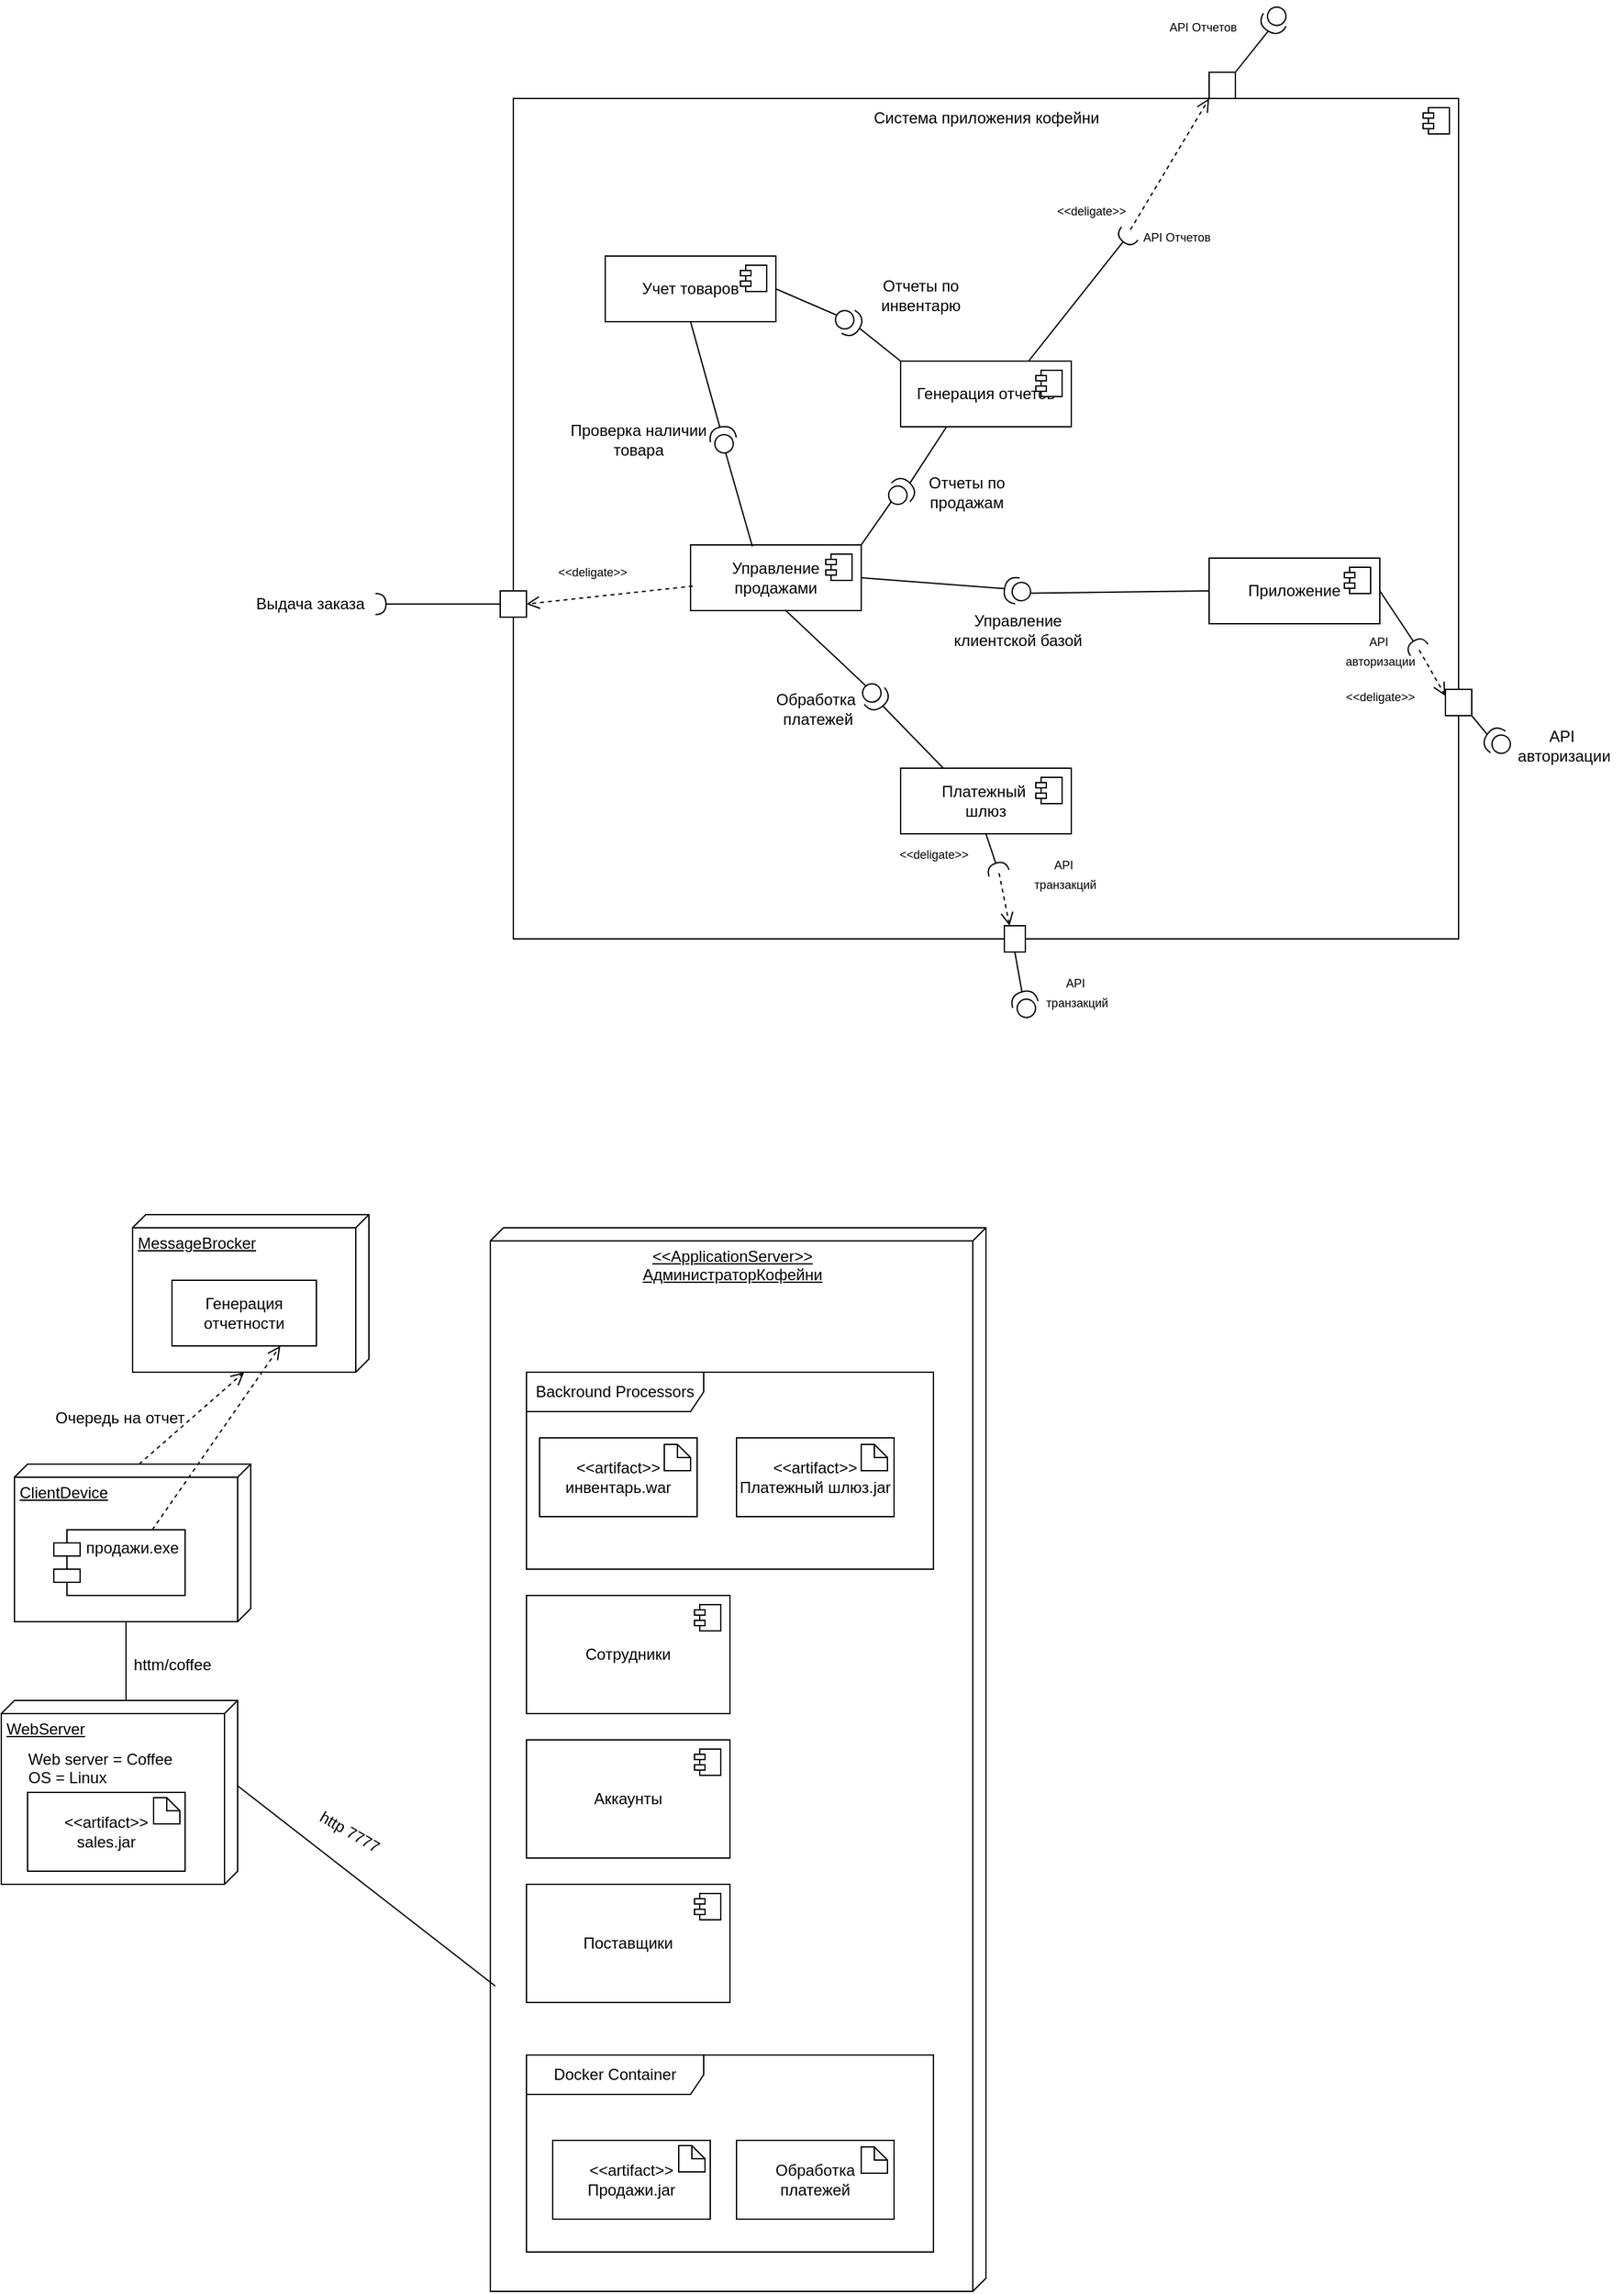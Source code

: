 <mxfile version="27.0.9">
  <diagram name="Страница — 1" id="q8ZDGUzupagNcR0ijYZk">
    <mxGraphModel dx="2253" dy="1946" grid="1" gridSize="10" guides="1" tooltips="1" connect="1" arrows="1" fold="1" page="1" pageScale="1" pageWidth="827" pageHeight="1169" math="0" shadow="0">
      <root>
        <mxCell id="0" />
        <mxCell id="1" parent="0" />
        <mxCell id="isBvtHBVdiavnymILCRP-2" value="&lt;div style=&quot;line-height: 140%;&quot;&gt;&lt;br&gt;&lt;/div&gt;" style="html=1;dropTarget=0;whiteSpace=wrap;" parent="1" vertex="1">
          <mxGeometry x="40" y="50" width="720" height="640" as="geometry" />
        </mxCell>
        <mxCell id="isBvtHBVdiavnymILCRP-3" value="" style="shape=module;jettyWidth=8;jettyHeight=4;" parent="isBvtHBVdiavnymILCRP-2" vertex="1">
          <mxGeometry x="1" width="20" height="20" relative="1" as="geometry">
            <mxPoint x="-27" y="7" as="offset" />
          </mxGeometry>
        </mxCell>
        <mxCell id="isBvtHBVdiavnymILCRP-4" value="Система приложения кофейни" style="text;html=1;align=center;verticalAlign=middle;resizable=0;points=[];autosize=1;strokeColor=none;fillColor=none;" parent="1" vertex="1">
          <mxGeometry x="300" y="50" width="200" height="30" as="geometry" />
        </mxCell>
        <mxCell id="isBvtHBVdiavnymILCRP-5" value="Учет товаров" style="html=1;dropTarget=0;whiteSpace=wrap;" parent="1" vertex="1">
          <mxGeometry x="110" y="170" width="130" height="50" as="geometry" />
        </mxCell>
        <mxCell id="isBvtHBVdiavnymILCRP-6" value="" style="shape=module;jettyWidth=8;jettyHeight=4;" parent="isBvtHBVdiavnymILCRP-5" vertex="1">
          <mxGeometry x="1" width="20" height="20" relative="1" as="geometry">
            <mxPoint x="-27" y="7" as="offset" />
          </mxGeometry>
        </mxCell>
        <mxCell id="isBvtHBVdiavnymILCRP-7" value="Приложение" style="html=1;dropTarget=0;whiteSpace=wrap;" parent="1" vertex="1">
          <mxGeometry x="570" y="400" width="130" height="50" as="geometry" />
        </mxCell>
        <mxCell id="isBvtHBVdiavnymILCRP-8" value="" style="shape=module;jettyWidth=8;jettyHeight=4;" parent="isBvtHBVdiavnymILCRP-7" vertex="1">
          <mxGeometry x="1" width="20" height="20" relative="1" as="geometry">
            <mxPoint x="-27" y="7" as="offset" />
          </mxGeometry>
        </mxCell>
        <mxCell id="isBvtHBVdiavnymILCRP-9" value="" style="rounded=0;orthogonalLoop=1;jettySize=auto;html=1;endArrow=halfCircle;endFill=0;endSize=6;strokeWidth=1;sketch=0;fontSize=12;curved=1;exitX=1;exitY=0.5;exitDx=0;exitDy=0;" parent="1" source="isBvtHBVdiavnymILCRP-7" edge="1">
          <mxGeometry relative="1" as="geometry">
            <mxPoint x="735" y="505" as="sourcePoint" />
            <mxPoint x="730" y="470" as="targetPoint" />
          </mxGeometry>
        </mxCell>
        <mxCell id="isBvtHBVdiavnymILCRP-10" value="" style="ellipse;whiteSpace=wrap;html=1;align=center;aspect=fixed;fillColor=none;strokeColor=none;resizable=0;perimeter=centerPerimeter;rotatable=0;allowArrows=0;points=[];outlineConnect=1;" parent="1" vertex="1">
          <mxGeometry x="710" y="500" width="10" height="10" as="geometry" />
        </mxCell>
        <mxCell id="isBvtHBVdiavnymILCRP-11" value="" style="rounded=0;whiteSpace=wrap;html=1;" parent="1" vertex="1">
          <mxGeometry x="750" y="500" width="20" height="20" as="geometry" />
        </mxCell>
        <mxCell id="isBvtHBVdiavnymILCRP-12" value="" style="html=1;verticalAlign=bottom;endArrow=open;dashed=1;endSize=8;curved=0;rounded=0;entryX=0;entryY=0.25;entryDx=0;entryDy=0;" parent="1" target="isBvtHBVdiavnymILCRP-11" edge="1">
          <mxGeometry relative="1" as="geometry">
            <mxPoint x="730" y="470" as="sourcePoint" />
            <mxPoint x="560" y="340" as="targetPoint" />
          </mxGeometry>
        </mxCell>
        <mxCell id="isBvtHBVdiavnymILCRP-13" value="" style="shape=providedRequiredInterface;html=1;verticalLabelPosition=bottom;sketch=0;rotation=-145;" parent="1" vertex="1">
          <mxGeometry x="780" y="530" width="20" height="20" as="geometry" />
        </mxCell>
        <mxCell id="isBvtHBVdiavnymILCRP-16" value="" style="endArrow=none;html=1;rounded=0;entryX=1;entryY=1;entryDx=0;entryDy=0;exitX=1;exitY=0.5;exitDx=0;exitDy=0;exitPerimeter=0;" parent="1" source="isBvtHBVdiavnymILCRP-13" target="isBvtHBVdiavnymILCRP-11" edge="1">
          <mxGeometry width="50" height="50" relative="1" as="geometry">
            <mxPoint x="570" y="360" as="sourcePoint" />
            <mxPoint x="620" y="310" as="targetPoint" />
          </mxGeometry>
        </mxCell>
        <mxCell id="isBvtHBVdiavnymILCRP-17" value="API&amp;nbsp;&lt;div&gt;авторизации&lt;/div&gt;" style="text;html=1;align=center;verticalAlign=middle;resizable=0;points=[];autosize=1;strokeColor=none;fillColor=none;" parent="1" vertex="1">
          <mxGeometry x="795" y="523" width="90" height="40" as="geometry" />
        </mxCell>
        <mxCell id="isBvtHBVdiavnymILCRP-18" value="&lt;font style=&quot;font-size: 9px;&quot;&gt;API&amp;nbsp;&lt;/font&gt;&lt;div&gt;&lt;font style=&quot;font-size: 9px;&quot;&gt;авторизации&lt;/font&gt;&lt;/div&gt;" style="text;html=1;align=center;verticalAlign=middle;resizable=0;points=[];autosize=1;strokeColor=none;fillColor=none;" parent="1" vertex="1">
          <mxGeometry x="660" y="450" width="80" height="40" as="geometry" />
        </mxCell>
        <mxCell id="isBvtHBVdiavnymILCRP-19" value="&lt;font style=&quot;font-size: 9px;&quot;&gt;&amp;lt;&amp;lt;deligate&amp;gt;&amp;gt;&lt;/font&gt;" style="text;html=1;align=center;verticalAlign=middle;resizable=0;points=[];autosize=1;strokeColor=none;fillColor=none;" parent="1" vertex="1">
          <mxGeometry x="660" y="490" width="80" height="30" as="geometry" />
        </mxCell>
        <mxCell id="isBvtHBVdiavnymILCRP-20" value="Управление продажами" style="html=1;dropTarget=0;whiteSpace=wrap;" parent="1" vertex="1">
          <mxGeometry x="175" y="390" width="130" height="50" as="geometry" />
        </mxCell>
        <mxCell id="isBvtHBVdiavnymILCRP-21" value="" style="shape=module;jettyWidth=8;jettyHeight=4;" parent="isBvtHBVdiavnymILCRP-20" vertex="1">
          <mxGeometry x="1" width="20" height="20" relative="1" as="geometry">
            <mxPoint x="-27" y="7" as="offset" />
          </mxGeometry>
        </mxCell>
        <mxCell id="isBvtHBVdiavnymILCRP-22" value="" style="shape=providedRequiredInterface;html=1;verticalLabelPosition=bottom;sketch=0;rotation=-170;" parent="1" vertex="1">
          <mxGeometry x="413.997" y="414.997" width="20" height="20" as="geometry" />
        </mxCell>
        <mxCell id="isBvtHBVdiavnymILCRP-23" value="" style="endArrow=none;html=1;rounded=0;entryX=0;entryY=0.5;entryDx=0;entryDy=0;exitX=0;exitY=0.5;exitDx=0;exitDy=0;entryPerimeter=0;" parent="1" source="isBvtHBVdiavnymILCRP-7" target="isBvtHBVdiavnymILCRP-22" edge="1">
          <mxGeometry width="50" height="50" relative="1" as="geometry">
            <mxPoint x="532" y="564" as="sourcePoint" />
            <mxPoint x="520" y="550" as="targetPoint" />
          </mxGeometry>
        </mxCell>
        <mxCell id="isBvtHBVdiavnymILCRP-24" value="" style="endArrow=none;html=1;rounded=0;entryX=1;entryY=0.5;entryDx=0;entryDy=0;exitX=1;exitY=0.5;exitDx=0;exitDy=0;exitPerimeter=0;" parent="1" source="isBvtHBVdiavnymILCRP-22" target="isBvtHBVdiavnymILCRP-20" edge="1">
          <mxGeometry width="50" height="50" relative="1" as="geometry">
            <mxPoint x="596" y="480" as="sourcePoint" />
            <mxPoint x="460" y="482" as="targetPoint" />
          </mxGeometry>
        </mxCell>
        <mxCell id="isBvtHBVdiavnymILCRP-25" value="Управление &lt;br&gt;клиентской базой" style="text;html=1;align=center;verticalAlign=middle;resizable=0;points=[];autosize=1;strokeColor=none;fillColor=none;" parent="1" vertex="1">
          <mxGeometry x="364" y="435" width="120" height="40" as="geometry" />
        </mxCell>
        <mxCell id="isBvtHBVdiavnymILCRP-26" value="Платежный&amp;nbsp;&lt;div&gt;шлюз&lt;/div&gt;" style="html=1;dropTarget=0;whiteSpace=wrap;" parent="1" vertex="1">
          <mxGeometry x="335" y="560" width="130" height="50" as="geometry" />
        </mxCell>
        <mxCell id="isBvtHBVdiavnymILCRP-27" value="" style="shape=module;jettyWidth=8;jettyHeight=4;" parent="isBvtHBVdiavnymILCRP-26" vertex="1">
          <mxGeometry x="1" width="20" height="20" relative="1" as="geometry">
            <mxPoint x="-27" y="7" as="offset" />
          </mxGeometry>
        </mxCell>
        <mxCell id="isBvtHBVdiavnymILCRP-28" value="" style="shape=providedRequiredInterface;html=1;verticalLabelPosition=bottom;sketch=0;rotation=50;" parent="1" vertex="1">
          <mxGeometry x="304.997" y="494.997" width="20" height="20" as="geometry" />
        </mxCell>
        <mxCell id="isBvtHBVdiavnymILCRP-30" value="" style="endArrow=none;html=1;rounded=0;entryX=0.554;entryY=0.99;entryDx=0;entryDy=0;exitX=0;exitY=0.5;exitDx=0;exitDy=0;exitPerimeter=0;entryPerimeter=0;" parent="1" source="isBvtHBVdiavnymILCRP-28" target="isBvtHBVdiavnymILCRP-20" edge="1">
          <mxGeometry width="50" height="50" relative="1" as="geometry">
            <mxPoint x="489" y="508" as="sourcePoint" />
            <mxPoint x="380" y="500" as="targetPoint" />
          </mxGeometry>
        </mxCell>
        <mxCell id="isBvtHBVdiavnymILCRP-31" value="" style="endArrow=none;html=1;rounded=0;entryX=1;entryY=0.5;entryDx=0;entryDy=0;exitX=0.25;exitY=0;exitDx=0;exitDy=0;entryPerimeter=0;" parent="1" source="isBvtHBVdiavnymILCRP-26" target="isBvtHBVdiavnymILCRP-28" edge="1">
          <mxGeometry width="50" height="50" relative="1" as="geometry">
            <mxPoint x="462" y="577" as="sourcePoint" />
            <mxPoint x="400" y="520" as="targetPoint" />
          </mxGeometry>
        </mxCell>
        <mxCell id="isBvtHBVdiavnymILCRP-32" value="Обработка&lt;br&gt;&amp;nbsp;платежей" style="text;html=1;align=center;verticalAlign=middle;resizable=0;points=[];autosize=1;strokeColor=none;fillColor=none;" parent="1" vertex="1">
          <mxGeometry x="230" y="495" width="80" height="40" as="geometry" />
        </mxCell>
        <mxCell id="isBvtHBVdiavnymILCRP-33" value="" style="shape=providedRequiredInterface;html=1;verticalLabelPosition=bottom;sketch=0;rotation=-100;" parent="1" vertex="1">
          <mxGeometry x="189.998" y="299.998" width="20" height="20" as="geometry" />
        </mxCell>
        <mxCell id="isBvtHBVdiavnymILCRP-34" value="" style="endArrow=none;html=1;rounded=0;entryX=0.5;entryY=1;entryDx=0;entryDy=0;" parent="1" source="isBvtHBVdiavnymILCRP-33" target="isBvtHBVdiavnymILCRP-5" edge="1">
          <mxGeometry width="50" height="50" relative="1" as="geometry">
            <mxPoint x="842" y="337" as="sourcePoint" />
            <mxPoint x="780" y="280" as="targetPoint" />
          </mxGeometry>
        </mxCell>
        <mxCell id="isBvtHBVdiavnymILCRP-35" value="" style="endArrow=none;html=1;rounded=0;entryX=0;entryY=0.5;entryDx=0;entryDy=0;entryPerimeter=0;exitX=0.362;exitY=0.023;exitDx=0;exitDy=0;exitPerimeter=0;" parent="1" source="isBvtHBVdiavnymILCRP-20" target="isBvtHBVdiavnymILCRP-33" edge="1">
          <mxGeometry width="50" height="50" relative="1" as="geometry">
            <mxPoint x="272" y="370" as="sourcePoint" />
            <mxPoint x="250" y="290" as="targetPoint" />
          </mxGeometry>
        </mxCell>
        <mxCell id="isBvtHBVdiavnymILCRP-36" value="Проверка наличии&lt;br&gt;товара" style="text;html=1;align=center;verticalAlign=middle;resizable=0;points=[];autosize=1;strokeColor=none;fillColor=none;" parent="1" vertex="1">
          <mxGeometry x="70" y="290" width="130" height="40" as="geometry" />
        </mxCell>
        <mxCell id="isBvtHBVdiavnymILCRP-37" value="Генерация отчетов" style="html=1;dropTarget=0;whiteSpace=wrap;" parent="1" vertex="1">
          <mxGeometry x="335" y="250" width="130" height="50" as="geometry" />
        </mxCell>
        <mxCell id="isBvtHBVdiavnymILCRP-38" value="" style="shape=module;jettyWidth=8;jettyHeight=4;" parent="isBvtHBVdiavnymILCRP-37" vertex="1">
          <mxGeometry x="1" width="20" height="20" relative="1" as="geometry">
            <mxPoint x="-27" y="7" as="offset" />
          </mxGeometry>
        </mxCell>
        <mxCell id="isBvtHBVdiavnymILCRP-39" value="" style="shape=providedRequiredInterface;html=1;verticalLabelPosition=bottom;sketch=0;rotation=30;" parent="1" vertex="1">
          <mxGeometry x="285.005" y="210.005" width="20" height="20" as="geometry" />
        </mxCell>
        <mxCell id="isBvtHBVdiavnymILCRP-40" value="" style="endArrow=none;html=1;rounded=0;entryX=1;entryY=0.5;entryDx=0;entryDy=0;exitX=0;exitY=0.5;exitDx=0;exitDy=0;exitPerimeter=0;" parent="1" source="isBvtHBVdiavnymILCRP-39" target="isBvtHBVdiavnymILCRP-5" edge="1">
          <mxGeometry width="50" height="50" relative="1" as="geometry">
            <mxPoint x="202" y="340" as="sourcePoint" />
            <mxPoint x="180" y="260" as="targetPoint" />
          </mxGeometry>
        </mxCell>
        <mxCell id="isBvtHBVdiavnymILCRP-41" value="" style="endArrow=none;html=1;rounded=0;entryX=0;entryY=0;entryDx=0;entryDy=0;exitX=1;exitY=0.5;exitDx=0;exitDy=0;exitPerimeter=0;" parent="1" source="isBvtHBVdiavnymILCRP-39" target="isBvtHBVdiavnymILCRP-37" edge="1">
          <mxGeometry width="50" height="50" relative="1" as="geometry">
            <mxPoint x="310" y="230" as="sourcePoint" />
            <mxPoint x="260" y="200" as="targetPoint" />
          </mxGeometry>
        </mxCell>
        <mxCell id="isBvtHBVdiavnymILCRP-42" value="Отчеты по &lt;br&gt;инвентарю" style="text;html=1;align=center;verticalAlign=middle;resizable=0;points=[];autosize=1;strokeColor=none;fillColor=none;" parent="1" vertex="1">
          <mxGeometry x="310" y="180" width="80" height="40" as="geometry" />
        </mxCell>
        <mxCell id="isBvtHBVdiavnymILCRP-43" value="" style="rounded=0;orthogonalLoop=1;jettySize=auto;html=1;endArrow=halfCircle;endFill=0;endSize=6;strokeWidth=1;sketch=0;fontSize=12;curved=1;exitX=0.75;exitY=0;exitDx=0;exitDy=0;entryX=-0.007;entryY=0.428;entryDx=0;entryDy=0;entryPerimeter=0;" parent="1" source="isBvtHBVdiavnymILCRP-37" target="isBvtHBVdiavnymILCRP-45" edge="1">
          <mxGeometry relative="1" as="geometry">
            <mxPoint x="585" y="165" as="sourcePoint" />
            <mxPoint x="460" y="220" as="targetPoint" />
          </mxGeometry>
        </mxCell>
        <mxCell id="isBvtHBVdiavnymILCRP-44" value="" style="ellipse;whiteSpace=wrap;html=1;align=center;aspect=fixed;fillColor=none;strokeColor=none;resizable=0;perimeter=centerPerimeter;rotatable=0;allowArrows=0;points=[];outlineConnect=1;" parent="1" vertex="1">
          <mxGeometry x="560" y="160" width="10" height="10" as="geometry" />
        </mxCell>
        <mxCell id="isBvtHBVdiavnymILCRP-45" value="&lt;font style=&quot;font-size: 9px;&quot;&gt;API Отчетов&lt;/font&gt;" style="text;html=1;align=center;verticalAlign=middle;resizable=0;points=[];autosize=1;strokeColor=none;fillColor=none;" parent="1" vertex="1">
          <mxGeometry x="510" y="140" width="70" height="30" as="geometry" />
        </mxCell>
        <mxCell id="isBvtHBVdiavnymILCRP-46" value="" style="rounded=0;whiteSpace=wrap;html=1;" parent="1" vertex="1">
          <mxGeometry x="570" y="30" width="20" height="20" as="geometry" />
        </mxCell>
        <mxCell id="isBvtHBVdiavnymILCRP-48" value="&lt;font style=&quot;font-size: 9px;&quot;&gt;&amp;lt;&amp;lt;deligate&amp;gt;&amp;gt;&lt;/font&gt;" style="text;html=1;align=center;verticalAlign=middle;resizable=0;points=[];autosize=1;strokeColor=none;fillColor=none;" parent="1" vertex="1">
          <mxGeometry x="440" y="120" width="80" height="30" as="geometry" />
        </mxCell>
        <mxCell id="isBvtHBVdiavnymILCRP-49" value="" style="html=1;verticalAlign=bottom;endArrow=open;dashed=1;endSize=8;curved=0;rounded=0;exitX=0.875;exitY=1;exitDx=0;exitDy=0;exitPerimeter=0;" parent="1" source="isBvtHBVdiavnymILCRP-48" edge="1">
          <mxGeometry relative="1" as="geometry">
            <mxPoint x="510" y="160" as="sourcePoint" />
            <mxPoint x="570" y="50" as="targetPoint" />
          </mxGeometry>
        </mxCell>
        <mxCell id="isBvtHBVdiavnymILCRP-51" value="" style="shape=providedRequiredInterface;html=1;verticalLabelPosition=bottom;sketch=0;rotation=120;" parent="1" vertex="1">
          <mxGeometry x="609.997" y="-20.003" width="20" height="20" as="geometry" />
        </mxCell>
        <mxCell id="isBvtHBVdiavnymILCRP-52" value="" style="endArrow=none;html=1;rounded=0;entryX=1;entryY=0.5;entryDx=0;entryDy=0;exitX=1;exitY=0;exitDx=0;exitDy=0;entryPerimeter=0;" parent="1" source="isBvtHBVdiavnymILCRP-46" target="isBvtHBVdiavnymILCRP-51" edge="1">
          <mxGeometry width="50" height="50" relative="1" as="geometry">
            <mxPoint x="310" y="230" as="sourcePoint" />
            <mxPoint x="341" y="255" as="targetPoint" />
          </mxGeometry>
        </mxCell>
        <mxCell id="isBvtHBVdiavnymILCRP-53" value="&lt;font style=&quot;font-size: 9px;&quot;&gt;API Отчетов&lt;/font&gt;" style="text;html=1;align=center;verticalAlign=middle;resizable=0;points=[];autosize=1;strokeColor=none;fillColor=none;" parent="1" vertex="1">
          <mxGeometry x="530" y="-20" width="70" height="30" as="geometry" />
        </mxCell>
        <mxCell id="isBvtHBVdiavnymILCRP-54" value="" style="shape=providedRequiredInterface;html=1;verticalLabelPosition=bottom;sketch=0;rotation=-45;" parent="1" vertex="1">
          <mxGeometry x="324.995" y="340.005" width="20" height="20" as="geometry" />
        </mxCell>
        <mxCell id="isBvtHBVdiavnymILCRP-55" value="" style="endArrow=none;html=1;rounded=0;entryX=0;entryY=0.5;entryDx=0;entryDy=0;entryPerimeter=0;exitX=1;exitY=0;exitDx=0;exitDy=0;" parent="1" source="isBvtHBVdiavnymILCRP-20" target="isBvtHBVdiavnymILCRP-54" edge="1">
          <mxGeometry width="50" height="50" relative="1" as="geometry">
            <mxPoint x="230" y="421" as="sourcePoint" />
            <mxPoint x="210" y="350" as="targetPoint" />
          </mxGeometry>
        </mxCell>
        <mxCell id="isBvtHBVdiavnymILCRP-57" value="" style="endArrow=none;html=1;rounded=0;entryX=1;entryY=0.5;entryDx=0;entryDy=0;entryPerimeter=0;" parent="1" target="isBvtHBVdiavnymILCRP-54" edge="1">
          <mxGeometry width="50" height="50" relative="1" as="geometry">
            <mxPoint x="370" y="300" as="sourcePoint" />
            <mxPoint x="333" y="370" as="targetPoint" />
          </mxGeometry>
        </mxCell>
        <mxCell id="isBvtHBVdiavnymILCRP-58" value="Отчеты по&lt;br&gt;продажам" style="text;html=1;align=center;verticalAlign=middle;resizable=0;points=[];autosize=1;strokeColor=none;fillColor=none;" parent="1" vertex="1">
          <mxGeometry x="344.99" y="330" width="80" height="40" as="geometry" />
        </mxCell>
        <mxCell id="isBvtHBVdiavnymILCRP-59" value="" style="ellipse;whiteSpace=wrap;html=1;align=center;aspect=fixed;fillColor=none;strokeColor=none;resizable=0;perimeter=centerPerimeter;rotatable=0;allowArrows=0;points=[];outlineConnect=1;" parent="1" vertex="1">
          <mxGeometry x="-120" y="480.003" width="10" height="10" as="geometry" />
        </mxCell>
        <mxCell id="isBvtHBVdiavnymILCRP-61" value="" style="rounded=0;whiteSpace=wrap;html=1;" parent="1" vertex="1">
          <mxGeometry x="30" y="425.003" width="20" height="20" as="geometry" />
        </mxCell>
        <mxCell id="isBvtHBVdiavnymILCRP-62" value="" style="html=1;verticalAlign=bottom;endArrow=open;dashed=1;endSize=8;curved=0;rounded=0;exitX=0.013;exitY=0.627;exitDx=0;exitDy=0;exitPerimeter=0;entryX=1;entryY=0.5;entryDx=0;entryDy=0;" parent="1" source="isBvtHBVdiavnymILCRP-20" target="isBvtHBVdiavnymILCRP-61" edge="1">
          <mxGeometry relative="1" as="geometry">
            <mxPoint x="-170" y="470.003" as="sourcePoint" />
            <mxPoint x="-110" y="370.003" as="targetPoint" />
          </mxGeometry>
        </mxCell>
        <mxCell id="isBvtHBVdiavnymILCRP-66" value="" style="rounded=0;orthogonalLoop=1;jettySize=auto;html=1;endArrow=halfCircle;endFill=0;endSize=6;strokeWidth=1;sketch=0;fontSize=12;curved=1;exitX=0;exitY=0.5;exitDx=0;exitDy=0;" parent="1" source="isBvtHBVdiavnymILCRP-61" target="isBvtHBVdiavnymILCRP-67" edge="1">
          <mxGeometry relative="1" as="geometry">
            <mxPoint x="-10" y="435" as="sourcePoint" />
          </mxGeometry>
        </mxCell>
        <mxCell id="isBvtHBVdiavnymILCRP-67" value="" style="ellipse;whiteSpace=wrap;html=1;align=center;aspect=fixed;fillColor=none;strokeColor=none;resizable=0;perimeter=centerPerimeter;rotatable=0;allowArrows=0;points=[];outlineConnect=1;" parent="1" vertex="1">
          <mxGeometry x="-70" y="430" width="10" height="10" as="geometry" />
        </mxCell>
        <mxCell id="isBvtHBVdiavnymILCRP-68" value="&lt;font style=&quot;font-size: 9px;&quot;&gt;&amp;lt;&amp;lt;deligate&amp;gt;&amp;gt;&lt;/font&gt;" style="text;html=1;align=center;verticalAlign=middle;resizable=0;points=[];autosize=1;strokeColor=none;fillColor=none;" parent="1" vertex="1">
          <mxGeometry x="60" y="395" width="80" height="30" as="geometry" />
        </mxCell>
        <mxCell id="isBvtHBVdiavnymILCRP-69" value="Выдача заказа" style="text;html=1;align=center;verticalAlign=middle;resizable=0;points=[];autosize=1;strokeColor=none;fillColor=none;" parent="1" vertex="1">
          <mxGeometry x="-170" y="420" width="110" height="30" as="geometry" />
        </mxCell>
        <mxCell id="isBvtHBVdiavnymILCRP-71" value="" style="rounded=0;orthogonalLoop=1;jettySize=auto;html=1;endArrow=halfCircle;endFill=0;endSize=6;strokeWidth=1;sketch=0;fontSize=12;curved=1;exitX=0.5;exitY=1;exitDx=0;exitDy=0;" parent="1" source="isBvtHBVdiavnymILCRP-26" edge="1">
          <mxGeometry relative="1" as="geometry">
            <mxPoint x="399" y="640" as="sourcePoint" />
            <mxPoint x="410" y="640" as="targetPoint" />
          </mxGeometry>
        </mxCell>
        <mxCell id="isBvtHBVdiavnymILCRP-72" value="" style="ellipse;whiteSpace=wrap;html=1;align=center;aspect=fixed;fillColor=none;strokeColor=none;resizable=0;perimeter=centerPerimeter;rotatable=0;allowArrows=0;points=[];outlineConnect=1;" parent="1" vertex="1">
          <mxGeometry x="490" y="833" width="10" height="10" as="geometry" />
        </mxCell>
        <mxCell id="isBvtHBVdiavnymILCRP-73" value="" style="rounded=0;whiteSpace=wrap;html=1;" parent="1" vertex="1">
          <mxGeometry x="414" y="680" width="16" height="20" as="geometry" />
        </mxCell>
        <mxCell id="isBvtHBVdiavnymILCRP-74" value="" style="html=1;verticalAlign=bottom;endArrow=open;dashed=1;endSize=8;curved=0;rounded=0;entryX=0.25;entryY=0;entryDx=0;entryDy=0;" parent="1" target="isBvtHBVdiavnymILCRP-73" edge="1">
          <mxGeometry relative="1" as="geometry">
            <mxPoint x="410" y="640" as="sourcePoint" />
            <mxPoint x="340" y="673" as="targetPoint" />
          </mxGeometry>
        </mxCell>
        <mxCell id="isBvtHBVdiavnymILCRP-75" value="" style="shape=providedRequiredInterface;html=1;verticalLabelPosition=bottom;sketch=0;rotation=-105;" parent="1" vertex="1">
          <mxGeometry x="420" y="730" width="20" height="20" as="geometry" />
        </mxCell>
        <mxCell id="isBvtHBVdiavnymILCRP-77" value="&lt;font style=&quot;font-size: 9px;&quot;&gt;API&amp;nbsp;&lt;/font&gt;&lt;div&gt;&lt;font style=&quot;font-size: 9px;&quot;&gt;транзакций&lt;/font&gt;&lt;/div&gt;" style="text;html=1;align=center;verticalAlign=middle;resizable=0;points=[];autosize=1;strokeColor=none;fillColor=none;" parent="1" vertex="1">
          <mxGeometry x="425" y="620" width="70" height="40" as="geometry" />
        </mxCell>
        <mxCell id="isBvtHBVdiavnymILCRP-78" value="&lt;font style=&quot;font-size: 9px;&quot;&gt;&amp;lt;&amp;lt;deligate&amp;gt;&amp;gt;&lt;/font&gt;" style="text;html=1;align=center;verticalAlign=middle;resizable=0;points=[];autosize=1;strokeColor=none;fillColor=none;" parent="1" vertex="1">
          <mxGeometry x="320" y="610" width="80" height="30" as="geometry" />
        </mxCell>
        <mxCell id="isBvtHBVdiavnymILCRP-80" value="" style="endArrow=none;html=1;rounded=0;entryX=0.5;entryY=1;entryDx=0;entryDy=0;exitX=1;exitY=0.5;exitDx=0;exitDy=0;exitPerimeter=0;" parent="1" source="isBvtHBVdiavnymILCRP-75" target="isBvtHBVdiavnymILCRP-73" edge="1">
          <mxGeometry width="50" height="50" relative="1" as="geometry">
            <mxPoint x="387" y="577" as="sourcePoint" />
            <mxPoint x="340" y="530" as="targetPoint" />
          </mxGeometry>
        </mxCell>
        <mxCell id="isBvtHBVdiavnymILCRP-81" value="&lt;font style=&quot;font-size: 9px;&quot;&gt;API&amp;nbsp;&lt;/font&gt;&lt;div&gt;&lt;font style=&quot;font-size: 9px;&quot;&gt;транзакций&lt;/font&gt;&lt;/div&gt;" style="text;html=1;align=center;verticalAlign=middle;resizable=0;points=[];autosize=1;strokeColor=none;fillColor=none;" parent="1" vertex="1">
          <mxGeometry x="434" y="710" width="70" height="40" as="geometry" />
        </mxCell>
        <mxCell id="isBvtHBVdiavnymILCRP-82" value="&amp;lt;&amp;lt;ApplicationServer&amp;gt;&amp;gt;&lt;br&gt;АдминистраторКофейни" style="verticalAlign=top;align=center;spacingTop=8;spacingLeft=2;spacingRight=12;shape=cube;size=10;direction=south;fontStyle=4;html=1;whiteSpace=wrap;" parent="1" vertex="1">
          <mxGeometry x="22.5" y="910" width="377.5" height="810" as="geometry" />
        </mxCell>
        <mxCell id="isBvtHBVdiavnymILCRP-83" value="Сотрудники" style="html=1;dropTarget=0;whiteSpace=wrap;" parent="1" vertex="1">
          <mxGeometry x="50" y="1190" width="155" height="90" as="geometry" />
        </mxCell>
        <mxCell id="isBvtHBVdiavnymILCRP-84" value="" style="shape=module;jettyWidth=8;jettyHeight=4;" parent="isBvtHBVdiavnymILCRP-83" vertex="1">
          <mxGeometry x="1" width="20" height="20" relative="1" as="geometry">
            <mxPoint x="-27" y="7" as="offset" />
          </mxGeometry>
        </mxCell>
        <mxCell id="isBvtHBVdiavnymILCRP-87" value="Поставщики" style="html=1;dropTarget=0;whiteSpace=wrap;" parent="1" vertex="1">
          <mxGeometry x="50" y="1410" width="155" height="90" as="geometry" />
        </mxCell>
        <mxCell id="isBvtHBVdiavnymILCRP-88" value="" style="shape=module;jettyWidth=8;jettyHeight=4;" parent="isBvtHBVdiavnymILCRP-87" vertex="1">
          <mxGeometry x="1" width="20" height="20" relative="1" as="geometry">
            <mxPoint x="-27" y="7" as="offset" />
          </mxGeometry>
        </mxCell>
        <mxCell id="isBvtHBVdiavnymILCRP-89" value="Аккаунты" style="html=1;dropTarget=0;whiteSpace=wrap;" parent="1" vertex="1">
          <mxGeometry x="50" y="1300" width="155" height="90" as="geometry" />
        </mxCell>
        <mxCell id="isBvtHBVdiavnymILCRP-90" value="" style="shape=module;jettyWidth=8;jettyHeight=4;" parent="isBvtHBVdiavnymILCRP-89" vertex="1">
          <mxGeometry x="1" width="20" height="20" relative="1" as="geometry">
            <mxPoint x="-27" y="7" as="offset" />
          </mxGeometry>
        </mxCell>
        <mxCell id="isBvtHBVdiavnymILCRP-91" value="Backround Processors" style="shape=umlFrame;whiteSpace=wrap;html=1;pointerEvents=0;width=135;height=30;" parent="1" vertex="1">
          <mxGeometry x="50" y="1020" width="310" height="150" as="geometry" />
        </mxCell>
        <mxCell id="isBvtHBVdiavnymILCRP-96" value="&amp;lt;&amp;lt;artifact&amp;gt;&amp;gt;&lt;br&gt;инвентарь.war&lt;span style=&quot;color: rgba(0, 0, 0, 0); font-family: monospace; font-size: 0px; text-align: start; text-wrap-mode: nowrap;&quot;&gt;%3CmxGraphModel%3E%3Croot%3E%3CmxCell%20id%3D%220%22%2F%3E%3CmxCell%20id%3D%221%22%20parent%3D%220%22%2F%3E%3CmxCell%20id%3D%222%22%20value%3D%22%D0%9F%D0%BE%D1%81%D1%82%D0%B0%D0%B2%D1%89%D0%B8%D0%BA%D0%B8%22%20style%3D%22html%3D1%3BdropTarget%3D0%3BwhiteSpace%3Dwrap%3B%22%20vertex%3D%221%22%20parent%3D%221%22%3E%3CmxGeometry%20x%3D%2270%22%20y%3D%221370%22%20width%3D%22155%22%20height%3D%2290%22%20as%3D%22geometry%22%2F%3E%3C%2FmxCell%3E%3CmxCell%20id%3D%223%22%20value%3D%22%22%20style%3D%22shape%3Dmodule%3BjettyWidth%3D8%3BjettyHeight%3D4%3B%22%20vertex%3D%221%22%20parent%3D%222%22%3E%3CmxGeometry%20x%3D%221%22%20width%3D%2220%22%20height%3D%2220%22%20relative%3D%221%22%20as%3D%22geometry%22%3E%3CmxPoint%20x%3D%22-27%22%20y%3D%227%22%20as%3D%22offset%22%2F%3E%3C%2FmxGeometry%3E%3C%2FmxCell%3E%3C%2Froot%3E%3C%2FmxGraphModel%3E&lt;/span&gt;" style="rounded=0;whiteSpace=wrap;html=1;" parent="1" vertex="1">
          <mxGeometry x="60" y="1070" width="120" height="60" as="geometry" />
        </mxCell>
        <mxCell id="isBvtHBVdiavnymILCRP-100" value="" style="shape=note;whiteSpace=wrap;html=1;backgroundOutline=1;darkOpacity=0.05;size=10;" parent="1" vertex="1">
          <mxGeometry x="155" y="1075" width="20" height="20" as="geometry" />
        </mxCell>
        <mxCell id="isBvtHBVdiavnymILCRP-107" value="Обработка &lt;br&gt;платежей" style="rounded=0;whiteSpace=wrap;html=1;" parent="1" vertex="1">
          <mxGeometry x="210" y="1605" width="120" height="60" as="geometry" />
        </mxCell>
        <mxCell id="isBvtHBVdiavnymILCRP-108" value="" style="shape=note;whiteSpace=wrap;html=1;backgroundOutline=1;darkOpacity=0.05;size=10;" parent="1" vertex="1">
          <mxGeometry x="305" y="1610" width="20" height="20" as="geometry" />
        </mxCell>
        <mxCell id="isBvtHBVdiavnymILCRP-109" value="&amp;lt;&amp;lt;artifact&amp;gt;&amp;gt;&lt;br&gt;&lt;div style=&quot;text-align: center;&quot;&gt;&lt;span style=&quot;text-align: start; background-color: transparent;&quot;&gt;Платежный шлюз.jar&lt;/span&gt;&lt;span style=&quot;color: light-dark(rgba(0, 0, 0, 0), rgb(237, 237, 237)); font-family: monospace; font-size: 0px; text-align: start; text-wrap-mode: nowrap; background-color: transparent;&quot;&gt;3CmxGraphModel%3E%3Croot%3E%3CmxCell%20id%3D%220%22%2F%3E%3CmxCell%20id%3D%221%22%20parent%3D%220%22%2F%3E%3CmxCell%20id%3D%222%22%20value%3D%22%D0%9F%D0%BE%D1%81%D1%82%D0%B0%D0%B2%D1%89%D0%B8%D0%BA%D0%B8%22%20style%3D%22html%3D1%3BdropTarget%3D0%3BwhiteSpace%3Dwrap%3B%22%20vertex%3D%221%22%20parent%3D%221%22%3E%3CmxGeometry%20x%3D%2270%22%20y%3D%221370%22%20width%3D%22155%22%20height%3D%2290%22%20as%3D%22geometry%22%2F%3E%3C%2FmxCell%3E%3CmxCell%20id%3D%223%22%20value%3D%22%22%20style%3D%22shape%3Dmodule%3BjettyWidth%3D8%3BjettyHeight%3D4%3B%22%20vertex%3D%221%22%20parent%3D%222%22%3E%3CmxGeometry%20x%3D%221%22%20width%3D%2220%22%20height%3D%2220%22%20relative%3D%221%22%20as%3D%22geometry%22%3E%3CmxPoint%20x%3D%22-27%22%20y%3D%227%22%20as%3D%22offset%22%2F%3E%3C%2FmxGeometry%3E%3C%2FmxCell%3E%3C%2Froot%3E%3C%2FmxGraphModel%3E&lt;/span&gt;&lt;/div&gt;" style="rounded=0;whiteSpace=wrap;html=1;" parent="1" vertex="1">
          <mxGeometry x="210" y="1070" width="120" height="60" as="geometry" />
        </mxCell>
        <mxCell id="isBvtHBVdiavnymILCRP-110" value="" style="shape=note;whiteSpace=wrap;html=1;backgroundOutline=1;darkOpacity=0.05;size=10;" parent="1" vertex="1">
          <mxGeometry x="305" y="1075" width="20" height="20" as="geometry" />
        </mxCell>
        <mxCell id="isBvtHBVdiavnymILCRP-111" value="ClientDevice" style="verticalAlign=top;align=left;spacingTop=8;spacingLeft=2;spacingRight=12;shape=cube;size=10;direction=south;fontStyle=4;html=1;whiteSpace=wrap;" parent="1" vertex="1">
          <mxGeometry x="-340" y="1090" width="180" height="120" as="geometry" />
        </mxCell>
        <mxCell id="isBvtHBVdiavnymILCRP-112" value="продажи.exe" style="shape=module;align=left;spacingLeft=20;align=center;verticalAlign=top;whiteSpace=wrap;html=1;" parent="1" vertex="1">
          <mxGeometry x="-310" y="1140" width="100" height="50" as="geometry" />
        </mxCell>
        <mxCell id="isBvtHBVdiavnymILCRP-113" value="MessageBrocker" style="verticalAlign=top;align=left;spacingTop=8;spacingLeft=2;spacingRight=12;shape=cube;size=10;direction=south;fontStyle=4;html=1;whiteSpace=wrap;" parent="1" vertex="1">
          <mxGeometry x="-250" y="900" width="180" height="120" as="geometry" />
        </mxCell>
        <mxCell id="isBvtHBVdiavnymILCRP-114" value="Генерация отчетности" style="html=1;whiteSpace=wrap;" parent="1" vertex="1">
          <mxGeometry x="-220" y="950" width="110" height="50" as="geometry" />
        </mxCell>
        <mxCell id="isBvtHBVdiavnymILCRP-115" value="" style="html=1;verticalAlign=bottom;endArrow=open;dashed=1;endSize=8;curved=0;rounded=0;exitX=0;exitY=0;exitDx=0;exitDy=85;exitPerimeter=0;entryX=0;entryY=0;entryDx=120;entryDy=95;entryPerimeter=0;" parent="1" source="isBvtHBVdiavnymILCRP-111" target="isBvtHBVdiavnymILCRP-113" edge="1">
          <mxGeometry relative="1" as="geometry">
            <mxPoint x="-230" y="1260" as="sourcePoint" />
            <mxPoint x="-310" y="1260" as="targetPoint" />
          </mxGeometry>
        </mxCell>
        <mxCell id="isBvtHBVdiavnymILCRP-116" value="Очередь на отчет" style="text;html=1;align=center;verticalAlign=middle;resizable=0;points=[];autosize=1;strokeColor=none;fillColor=none;" parent="1" vertex="1">
          <mxGeometry x="-320" y="1040" width="120" height="30" as="geometry" />
        </mxCell>
        <mxCell id="isBvtHBVdiavnymILCRP-117" value="" style="html=1;verticalAlign=bottom;endArrow=open;dashed=1;endSize=8;curved=0;rounded=0;exitX=0.75;exitY=0;exitDx=0;exitDy=0;entryX=0.75;entryY=1;entryDx=0;entryDy=0;" parent="1" source="isBvtHBVdiavnymILCRP-112" target="isBvtHBVdiavnymILCRP-114" edge="1">
          <mxGeometry relative="1" as="geometry">
            <mxPoint x="-180" y="1100" as="sourcePoint" />
            <mxPoint x="-100" y="1030" as="targetPoint" />
          </mxGeometry>
        </mxCell>
        <mxCell id="isBvtHBVdiavnymILCRP-118" value="Docker Container" style="shape=umlFrame;whiteSpace=wrap;html=1;pointerEvents=0;width=135;height=30;" parent="1" vertex="1">
          <mxGeometry x="50" y="1540" width="310" height="150" as="geometry" />
        </mxCell>
        <mxCell id="isBvtHBVdiavnymILCRP-119" value="WebServer" style="verticalAlign=top;align=left;spacingTop=8;spacingLeft=2;spacingRight=12;shape=cube;size=10;direction=south;fontStyle=4;html=1;whiteSpace=wrap;" parent="1" vertex="1">
          <mxGeometry x="-350" y="1270" width="180" height="140" as="geometry" />
        </mxCell>
        <mxCell id="isBvtHBVdiavnymILCRP-121" value="&amp;lt;&amp;lt;artifact&amp;gt;&amp;gt;&lt;br&gt;&lt;div style=&quot;text-align: center;&quot;&gt;&lt;span style=&quot;text-align: start; background-color: transparent;&quot;&gt;Продажи.jar&lt;/span&gt;&lt;span style=&quot;color: light-dark(rgba(0, 0, 0, 0), rgb(237, 237, 237)); font-family: monospace; font-size: 0px; text-align: start; text-wrap-mode: nowrap; background-color: transparent;&quot;&gt;3CmxGraphModel%3E%3Croot%3E%3CmxCell%20id%3D%220%22%2F%3E%3CmxCell%20id%3D%221%22%20parent%3D%220%22%2F%3E%3CmxCell%20id%3D%222%22%20value%3D%22%D0%9F%D0%BE%D1%81%D1%82%D0%B0%D0%B2%D1%89%D0%B8%D0%BA%D0%B8%22%20style%3D%22html%3D1%3BdropTarget%3D0%3BwhiteSpace%3Dwrap%3B%22%20vertex%3D%221%22%20parent%3D%221%22%3E%3CmxGeometry%20x%3D%2270%22%20y%3D%221370%22%20width%3D%22155%22%20height%3D%2290%22%20as%3D%22geometry%22%2F%3E%3C%2FmxCell%3E%3CmxCell%20id%3D%223%22%20value%3D%22%22%20style%3D%22shape%3Dmodule%3BjettyWidth%3D8%3BjettyHeight%3D4%3B%22%20vertex%3D%221%22%20parent%3D%222%22%3E%3CmxGeometry%20x%3D%221%22%20width%3D%2220%22%20height%3D%2220%22%20relative%3D%221%22%20as%3D%22geometry%22%3E%3CmxPoint%20x%3D%22-27%22%20y%3D%227%22%20as%3D%22offset%22%2F%3E%3C%2FmxGeometry%3E%3C%2FmxCell%3E%3C%2Froot%3E%3C%2FmxGraphModel%3E&lt;/span&gt;&lt;/div&gt;" style="rounded=0;whiteSpace=wrap;html=1;" parent="1" vertex="1">
          <mxGeometry x="70" y="1605" width="120" height="60" as="geometry" />
        </mxCell>
        <mxCell id="isBvtHBVdiavnymILCRP-122" value="" style="shape=note;whiteSpace=wrap;html=1;backgroundOutline=1;darkOpacity=0.05;size=10;" parent="1" vertex="1">
          <mxGeometry x="166" y="1609" width="20" height="20" as="geometry" />
        </mxCell>
        <mxCell id="isBvtHBVdiavnymILCRP-123" value="&amp;lt;&amp;lt;artifact&amp;gt;&amp;gt;&lt;br&gt;&lt;div style=&quot;text-align: center;&quot;&gt;&lt;span style=&quot;text-align: start; background-color: transparent;&quot;&gt;sales.jar&lt;/span&gt;&lt;span style=&quot;color: light-dark(rgba(0, 0, 0, 0), rgb(237, 237, 237)); font-family: monospace; font-size: 0px; text-align: start; text-wrap-mode: nowrap; background-color: transparent;&quot;&gt;3CmxGraphModel%3E%3Croot%3E%3CmxCell%20id%3D%220%22%2F%3E%3CmxCell%20id%3D%221%22%20parent%3D%220%22%2F%3E%3CmxCell%20id%3D%222%22%20value%3D%22%D0%9F%D0%BE%D1%81%D1%82%D0%B0%D0%B2%D1%89%D0%B8%D0%BA%D0%B8%22%20style%3D%22html%3D1%3BdropTarget%3D0%3BwhiteSpace%3Dwrap%3B%22%20vertex%3D%221%22%20parent%3D%221%22%3E%3CmxGeometry%20x%3D%2270%22%20y%3D%221370%22%20width%3D%22155%22%20height%3D%2290%22%20as%3D%22geometry%22%2F%3E%3C%2FmxCell%3E%3CmxCell%20id%3D%223%22%20value%3D%22%22%20style%3D%22shape%3Dmodule%3BjettyWidth%3D8%3BjettyHeight%3D4%3B%22%20vertex%3D%221%22%20parent%3D%222%22%3E%3CmxGeometry%20x%3D%221%22%20width%3D%2220%22%20height%3D%2220%22%20relative%3D%221%22%20as%3D%22geometry%22%3E%3CmxPoint%20x%3D%22-27%22%20y%3D%227%22%20as%3D%22offset%22%2F%3E%3C%2FmxGeometry%3E%3C%2FmxCell%3E%3C%2Froot%3E%3C%2FmxGraphModel%3E&lt;/span&gt;&lt;/div&gt;" style="rounded=0;whiteSpace=wrap;html=1;" parent="1" vertex="1">
          <mxGeometry x="-330" y="1340" width="120" height="60" as="geometry" />
        </mxCell>
        <mxCell id="isBvtHBVdiavnymILCRP-124" value="" style="shape=note;whiteSpace=wrap;html=1;backgroundOutline=1;darkOpacity=0.05;size=10;" parent="1" vertex="1">
          <mxGeometry x="-234" y="1344" width="20" height="20" as="geometry" />
        </mxCell>
        <mxCell id="isBvtHBVdiavnymILCRP-125" value="OS = Linux" style="text;html=1;align=center;verticalAlign=middle;resizable=0;points=[];autosize=1;strokeColor=none;fillColor=none;" parent="1" vertex="1">
          <mxGeometry x="-340" y="1314" width="80" height="30" as="geometry" />
        </mxCell>
        <mxCell id="isBvtHBVdiavnymILCRP-126" value="Web server = Coffee" style="text;html=1;align=center;verticalAlign=middle;resizable=0;points=[];autosize=1;strokeColor=none;fillColor=none;" parent="1" vertex="1">
          <mxGeometry x="-340" y="1300" width="130" height="30" as="geometry" />
        </mxCell>
        <mxCell id="isBvtHBVdiavnymILCRP-127" value="" style="endArrow=none;html=1;rounded=0;entryX=0.713;entryY=0.99;entryDx=0;entryDy=0;entryPerimeter=0;exitX=0;exitY=0;exitDx=65;exitDy=0;exitPerimeter=0;" parent="1" source="isBvtHBVdiavnymILCRP-119" target="isBvtHBVdiavnymILCRP-82" edge="1">
          <mxGeometry width="50" height="50" relative="1" as="geometry">
            <mxPoint x="-190" y="1500" as="sourcePoint" />
            <mxPoint x="-140" y="1450" as="targetPoint" />
          </mxGeometry>
        </mxCell>
        <mxCell id="isBvtHBVdiavnymILCRP-128" value="http 7777" style="text;html=1;align=center;verticalAlign=middle;resizable=0;points=[];autosize=1;strokeColor=none;fillColor=none;rotation=30;" parent="1" vertex="1">
          <mxGeometry x="-120" y="1355" width="70" height="30" as="geometry" />
        </mxCell>
        <mxCell id="isBvtHBVdiavnymILCRP-129" value="" style="endArrow=none;html=1;rounded=0;entryX=0;entryY=0;entryDx=120;entryDy=95;entryPerimeter=0;exitX=0;exitY=0;exitDx=0;exitDy=85;exitPerimeter=0;" parent="1" source="isBvtHBVdiavnymILCRP-119" target="isBvtHBVdiavnymILCRP-111" edge="1">
          <mxGeometry width="50" height="50" relative="1" as="geometry">
            <mxPoint x="-70" y="1440" as="sourcePoint" />
            <mxPoint x="126" y="1593" as="targetPoint" />
          </mxGeometry>
        </mxCell>
        <mxCell id="isBvtHBVdiavnymILCRP-130" value="httm/coffee" style="text;html=1;align=center;verticalAlign=middle;resizable=0;points=[];autosize=1;strokeColor=none;fillColor=none;" parent="1" vertex="1">
          <mxGeometry x="-260" y="1228" width="80" height="30" as="geometry" />
        </mxCell>
      </root>
    </mxGraphModel>
  </diagram>
</mxfile>
